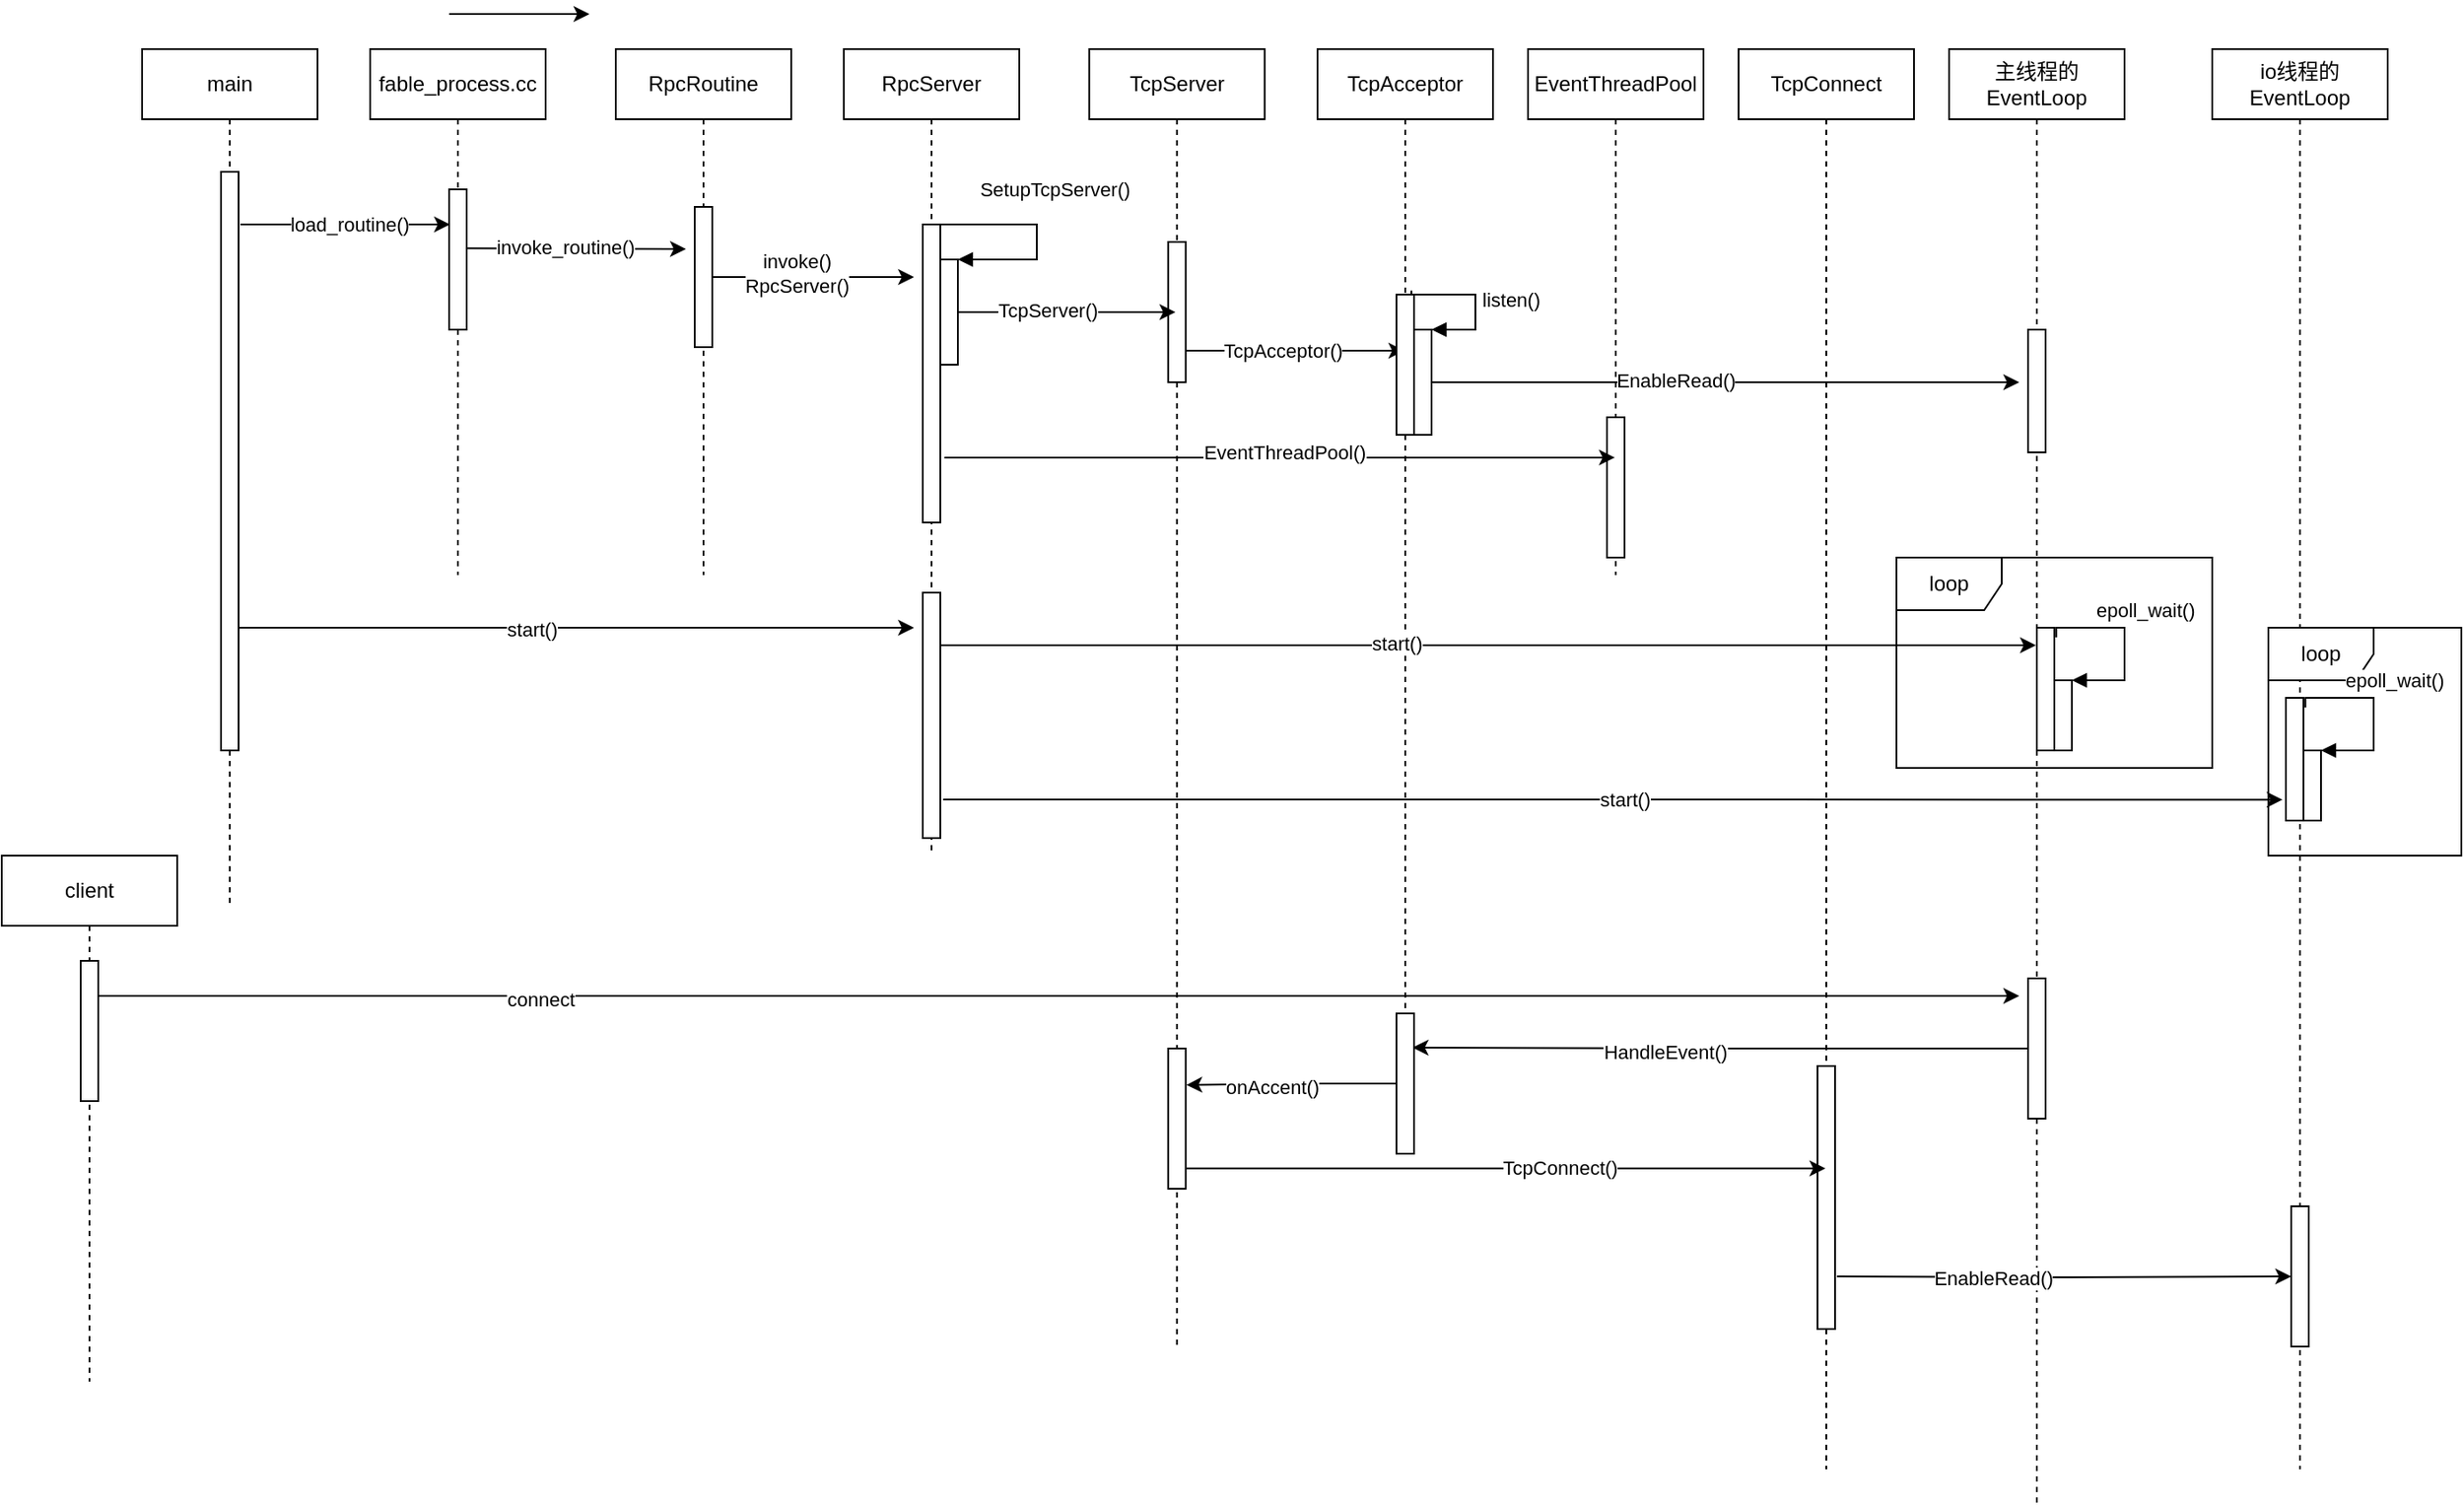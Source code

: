 <mxfile version="14.7.3" type="github">
  <diagram id="K7WP6P9cJXZIgH97iTgB" name="Page-1">
    <mxGraphModel dx="1718" dy="935" grid="1" gridSize="10" guides="1" tooltips="1" connect="1" arrows="1" fold="1" page="1" pageScale="1" pageWidth="2339" pageHeight="3300" math="0" shadow="0">
      <root>
        <mxCell id="0" />
        <mxCell id="1" parent="0" />
        <mxCell id="hd1mkYOsox17n5HaAeX6-1" value="main" style="shape=umlLifeline;perimeter=lifelinePerimeter;whiteSpace=wrap;html=1;container=1;collapsible=0;recursiveResize=0;outlineConnect=0;" vertex="1" parent="1">
          <mxGeometry x="80" y="60" width="100" height="490" as="geometry" />
        </mxCell>
        <mxCell id="hd1mkYOsox17n5HaAeX6-2" value="fable_process.cc" style="shape=umlLifeline;perimeter=lifelinePerimeter;whiteSpace=wrap;html=1;container=1;collapsible=0;recursiveResize=0;outlineConnect=0;" vertex="1" parent="1">
          <mxGeometry x="210" y="60" width="100" height="300" as="geometry" />
        </mxCell>
        <mxCell id="hd1mkYOsox17n5HaAeX6-4" value="" style="html=1;points=[];perimeter=orthogonalPerimeter;" vertex="1" parent="1">
          <mxGeometry x="125" y="130" width="10" height="330" as="geometry" />
        </mxCell>
        <mxCell id="hd1mkYOsox17n5HaAeX6-5" value="" style="html=1;points=[];perimeter=orthogonalPerimeter;" vertex="1" parent="1">
          <mxGeometry x="255" y="140" width="10" height="80" as="geometry" />
        </mxCell>
        <mxCell id="hd1mkYOsox17n5HaAeX6-6" value="" style="endArrow=classic;html=1;" edge="1" parent="1">
          <mxGeometry width="50" height="50" relative="1" as="geometry">
            <mxPoint x="136" y="160" as="sourcePoint" />
            <mxPoint x="255.5" y="160" as="targetPoint" />
            <Array as="points">
              <mxPoint x="176" y="160" />
            </Array>
          </mxGeometry>
        </mxCell>
        <mxCell id="hd1mkYOsox17n5HaAeX6-11" value="load_routine()" style="edgeLabel;html=1;align=center;verticalAlign=middle;resizable=0;points=[];" vertex="1" connectable="0" parent="hd1mkYOsox17n5HaAeX6-6">
          <mxGeometry x="0.038" relative="1" as="geometry">
            <mxPoint as="offset" />
          </mxGeometry>
        </mxCell>
        <mxCell id="hd1mkYOsox17n5HaAeX6-17" value="" style="endArrow=classic;html=1;" edge="1" parent="1">
          <mxGeometry width="50" height="50" relative="1" as="geometry">
            <mxPoint x="255" y="40" as="sourcePoint" />
            <mxPoint x="335" y="40" as="targetPoint" />
          </mxGeometry>
        </mxCell>
        <mxCell id="hd1mkYOsox17n5HaAeX6-18" value="" style="endArrow=classic;html=1;" edge="1" parent="1">
          <mxGeometry width="50" height="50" relative="1" as="geometry">
            <mxPoint x="265.0" y="173.66" as="sourcePoint" />
            <mxPoint x="390" y="174" as="targetPoint" />
          </mxGeometry>
        </mxCell>
        <mxCell id="hd1mkYOsox17n5HaAeX6-19" value="invoke_routine()" style="edgeLabel;html=1;align=center;verticalAlign=middle;resizable=0;points=[];" vertex="1" connectable="0" parent="hd1mkYOsox17n5HaAeX6-18">
          <mxGeometry x="-0.287" y="1" relative="1" as="geometry">
            <mxPoint x="11" as="offset" />
          </mxGeometry>
        </mxCell>
        <mxCell id="hd1mkYOsox17n5HaAeX6-21" value="RpcRoutine" style="shape=umlLifeline;perimeter=lifelinePerimeter;whiteSpace=wrap;html=1;container=1;collapsible=0;recursiveResize=0;outlineConnect=0;" vertex="1" parent="1">
          <mxGeometry x="350" y="60" width="100" height="300" as="geometry" />
        </mxCell>
        <mxCell id="hd1mkYOsox17n5HaAeX6-22" value="RpcServer" style="shape=umlLifeline;perimeter=lifelinePerimeter;whiteSpace=wrap;html=1;container=1;collapsible=0;recursiveResize=0;outlineConnect=0;" vertex="1" parent="1">
          <mxGeometry x="480" y="60" width="100" height="460" as="geometry" />
        </mxCell>
        <mxCell id="hd1mkYOsox17n5HaAeX6-26" style="edgeStyle=orthogonalEdgeStyle;rounded=0;orthogonalLoop=1;jettySize=auto;html=1;" edge="1" parent="1" source="hd1mkYOsox17n5HaAeX6-24">
          <mxGeometry relative="1" as="geometry">
            <mxPoint x="520" y="190" as="targetPoint" />
          </mxGeometry>
        </mxCell>
        <mxCell id="hd1mkYOsox17n5HaAeX6-28" value="invoke()&lt;br&gt;&lt;span style=&quot;font-size: 11px&quot;&gt;RpcServer()&lt;/span&gt;" style="edgeLabel;html=1;align=center;verticalAlign=middle;resizable=0;points=[];" vertex="1" connectable="0" parent="hd1mkYOsox17n5HaAeX6-26">
          <mxGeometry x="-0.196" y="1" relative="1" as="geometry">
            <mxPoint x="1" y="-1" as="offset" />
          </mxGeometry>
        </mxCell>
        <mxCell id="hd1mkYOsox17n5HaAeX6-24" value="" style="html=1;points=[];perimeter=orthogonalPerimeter;" vertex="1" parent="1">
          <mxGeometry x="395" y="150" width="10" height="80" as="geometry" />
        </mxCell>
        <mxCell id="hd1mkYOsox17n5HaAeX6-25" value="" style="html=1;points=[];perimeter=orthogonalPerimeter;" vertex="1" parent="1">
          <mxGeometry x="525" y="160" width="10" height="170" as="geometry" />
        </mxCell>
        <mxCell id="hd1mkYOsox17n5HaAeX6-31" value="TcpServer" style="shape=umlLifeline;perimeter=lifelinePerimeter;whiteSpace=wrap;html=1;container=1;collapsible=0;recursiveResize=0;outlineConnect=0;" vertex="1" parent="1">
          <mxGeometry x="619.86" y="60" width="100" height="740" as="geometry" />
        </mxCell>
        <mxCell id="hd1mkYOsox17n5HaAeX6-42" style="edgeStyle=orthogonalEdgeStyle;rounded=0;orthogonalLoop=1;jettySize=auto;html=1;" edge="1" parent="1">
          <mxGeometry relative="1" as="geometry">
            <mxPoint x="674.86" y="232" as="sourcePoint" />
            <mxPoint x="799.5" y="232" as="targetPoint" />
          </mxGeometry>
        </mxCell>
        <mxCell id="hd1mkYOsox17n5HaAeX6-43" value="TcpAcceptor()" style="edgeLabel;html=1;align=center;verticalAlign=middle;resizable=0;points=[];" vertex="1" connectable="0" parent="hd1mkYOsox17n5HaAeX6-42">
          <mxGeometry x="-0.319" y="-2" relative="1" as="geometry">
            <mxPoint x="12" y="-2" as="offset" />
          </mxGeometry>
        </mxCell>
        <mxCell id="hd1mkYOsox17n5HaAeX6-32" value="" style="html=1;points=[];perimeter=orthogonalPerimeter;" vertex="1" parent="1">
          <mxGeometry x="664.86" y="170" width="10" height="80" as="geometry" />
        </mxCell>
        <mxCell id="hd1mkYOsox17n5HaAeX6-37" style="edgeStyle=orthogonalEdgeStyle;rounded=0;orthogonalLoop=1;jettySize=auto;html=1;" edge="1" parent="1" source="hd1mkYOsox17n5HaAeX6-35">
          <mxGeometry relative="1" as="geometry">
            <mxPoint x="669" y="210" as="targetPoint" />
          </mxGeometry>
        </mxCell>
        <mxCell id="hd1mkYOsox17n5HaAeX6-38" value="TcpServer()" style="edgeLabel;html=1;align=center;verticalAlign=middle;resizable=0;points=[];" vertex="1" connectable="0" parent="hd1mkYOsox17n5HaAeX6-37">
          <mxGeometry x="-0.192" y="1" relative="1" as="geometry">
            <mxPoint as="offset" />
          </mxGeometry>
        </mxCell>
        <mxCell id="hd1mkYOsox17n5HaAeX6-35" value="" style="html=1;points=[];perimeter=orthogonalPerimeter;" vertex="1" parent="1">
          <mxGeometry x="535" y="180" width="10" height="60" as="geometry" />
        </mxCell>
        <mxCell id="hd1mkYOsox17n5HaAeX6-36" value="" style="edgeStyle=orthogonalEdgeStyle;html=1;align=left;spacingLeft=2;endArrow=block;rounded=0;entryX=1;entryY=0;" edge="1" target="hd1mkYOsox17n5HaAeX6-35" parent="1" source="hd1mkYOsox17n5HaAeX6-22">
          <mxGeometry relative="1" as="geometry">
            <mxPoint x="540" y="160" as="sourcePoint" />
            <Array as="points">
              <mxPoint x="590" y="160" />
              <mxPoint x="590" y="180" />
            </Array>
          </mxGeometry>
        </mxCell>
        <mxCell id="hd1mkYOsox17n5HaAeX6-39" value="SetupTcpServer()" style="edgeLabel;html=1;align=center;verticalAlign=middle;resizable=0;points=[];" vertex="1" connectable="0" parent="hd1mkYOsox17n5HaAeX6-36">
          <mxGeometry x="-0.263" y="-3" relative="1" as="geometry">
            <mxPoint x="24" y="-23" as="offset" />
          </mxGeometry>
        </mxCell>
        <mxCell id="hd1mkYOsox17n5HaAeX6-40" value="TcpAcceptor" style="shape=umlLifeline;perimeter=lifelinePerimeter;whiteSpace=wrap;html=1;container=1;collapsible=0;recursiveResize=0;outlineConnect=0;" vertex="1" parent="1">
          <mxGeometry x="750" y="60" width="100" height="620" as="geometry" />
        </mxCell>
        <mxCell id="hd1mkYOsox17n5HaAeX6-41" value="" style="html=1;points=[];perimeter=orthogonalPerimeter;" vertex="1" parent="hd1mkYOsox17n5HaAeX6-40">
          <mxGeometry x="45" y="140" width="10" height="80" as="geometry" />
        </mxCell>
        <mxCell id="hd1mkYOsox17n5HaAeX6-45" value="" style="html=1;points=[];perimeter=orthogonalPerimeter;" vertex="1" parent="hd1mkYOsox17n5HaAeX6-40">
          <mxGeometry x="55" y="160" width="10" height="60" as="geometry" />
        </mxCell>
        <mxCell id="hd1mkYOsox17n5HaAeX6-46" value="listen()" style="edgeStyle=orthogonalEdgeStyle;html=1;align=left;spacingLeft=2;endArrow=block;rounded=0;entryX=1;entryY=0;exitX=0.852;exitY=-0.028;exitDx=0;exitDy=0;exitPerimeter=0;" edge="1" target="hd1mkYOsox17n5HaAeX6-45" parent="hd1mkYOsox17n5HaAeX6-40" source="hd1mkYOsox17n5HaAeX6-41">
          <mxGeometry relative="1" as="geometry">
            <mxPoint x="60" y="140" as="sourcePoint" />
            <Array as="points">
              <mxPoint x="54" y="140" />
              <mxPoint x="90" y="140" />
              <mxPoint x="90" y="160" />
            </Array>
          </mxGeometry>
        </mxCell>
        <mxCell id="hd1mkYOsox17n5HaAeX6-44" value="主线程的EventLoop" style="shape=umlLifeline;perimeter=lifelinePerimeter;whiteSpace=wrap;html=1;container=1;collapsible=0;recursiveResize=0;outlineConnect=0;" vertex="1" parent="1">
          <mxGeometry x="1110" y="60" width="100" height="830" as="geometry" />
        </mxCell>
        <mxCell id="hd1mkYOsox17n5HaAeX6-47" style="edgeStyle=orthogonalEdgeStyle;rounded=0;orthogonalLoop=1;jettySize=auto;html=1;" edge="1" parent="1" source="hd1mkYOsox17n5HaAeX6-45">
          <mxGeometry relative="1" as="geometry">
            <mxPoint x="1150" y="250" as="targetPoint" />
          </mxGeometry>
        </mxCell>
        <mxCell id="hd1mkYOsox17n5HaAeX6-48" value="EnableRead()" style="edgeLabel;html=1;align=center;verticalAlign=middle;resizable=0;points=[];" vertex="1" connectable="0" parent="hd1mkYOsox17n5HaAeX6-47">
          <mxGeometry x="-0.171" y="1" relative="1" as="geometry">
            <mxPoint as="offset" />
          </mxGeometry>
        </mxCell>
        <mxCell id="hd1mkYOsox17n5HaAeX6-49" value="" style="html=1;points=[];perimeter=orthogonalPerimeter;" vertex="1" parent="1">
          <mxGeometry x="1155" y="220" width="10" height="70" as="geometry" />
        </mxCell>
        <mxCell id="hd1mkYOsox17n5HaAeX6-50" value="EventThreadPool" style="shape=umlLifeline;perimeter=lifelinePerimeter;whiteSpace=wrap;html=1;container=1;collapsible=0;recursiveResize=0;outlineConnect=0;" vertex="1" parent="1">
          <mxGeometry x="870" y="60" width="100" height="300" as="geometry" />
        </mxCell>
        <mxCell id="hd1mkYOsox17n5HaAeX6-54" value="" style="html=1;points=[];perimeter=orthogonalPerimeter;" vertex="1" parent="hd1mkYOsox17n5HaAeX6-50">
          <mxGeometry x="45" y="210" width="10" height="80" as="geometry" />
        </mxCell>
        <mxCell id="hd1mkYOsox17n5HaAeX6-53" value="" style="endArrow=classic;html=1;exitX=1.231;exitY=0.782;exitDx=0;exitDy=0;exitPerimeter=0;" edge="1" parent="1" source="hd1mkYOsox17n5HaAeX6-25" target="hd1mkYOsox17n5HaAeX6-50">
          <mxGeometry width="50" height="50" relative="1" as="geometry">
            <mxPoint x="590" y="420" as="sourcePoint" />
            <mxPoint x="640" y="370" as="targetPoint" />
          </mxGeometry>
        </mxCell>
        <mxCell id="hd1mkYOsox17n5HaAeX6-55" value="EventThreadPool()" style="edgeLabel;html=1;align=center;verticalAlign=middle;resizable=0;points=[];" vertex="1" connectable="0" parent="hd1mkYOsox17n5HaAeX6-53">
          <mxGeometry x="-0.083" y="-1" relative="1" as="geometry">
            <mxPoint x="18" y="-4" as="offset" />
          </mxGeometry>
        </mxCell>
        <mxCell id="hd1mkYOsox17n5HaAeX6-58" value="" style="endArrow=classic;html=1;" edge="1" parent="1">
          <mxGeometry width="50" height="50" relative="1" as="geometry">
            <mxPoint x="135.0" y="390" as="sourcePoint" />
            <mxPoint x="520" y="390" as="targetPoint" />
          </mxGeometry>
        </mxCell>
        <mxCell id="hd1mkYOsox17n5HaAeX6-59" value="start()" style="edgeLabel;html=1;align=center;verticalAlign=middle;resizable=0;points=[];" vertex="1" connectable="0" parent="hd1mkYOsox17n5HaAeX6-58">
          <mxGeometry x="-0.135" y="-1" relative="1" as="geometry">
            <mxPoint as="offset" />
          </mxGeometry>
        </mxCell>
        <mxCell id="hd1mkYOsox17n5HaAeX6-60" value="" style="html=1;points=[];perimeter=orthogonalPerimeter;" vertex="1" parent="1">
          <mxGeometry x="525" y="370" width="10" height="140" as="geometry" />
        </mxCell>
        <mxCell id="hd1mkYOsox17n5HaAeX6-63" value="io线程的EventLoop" style="shape=umlLifeline;perimeter=lifelinePerimeter;whiteSpace=wrap;html=1;container=1;collapsible=0;recursiveResize=0;outlineConnect=0;" vertex="1" parent="1">
          <mxGeometry x="1260" y="60" width="100" height="810" as="geometry" />
        </mxCell>
        <mxCell id="hd1mkYOsox17n5HaAeX6-64" value="" style="endArrow=classic;html=1;entryX=-0.193;entryY=0.83;entryDx=0;entryDy=0;entryPerimeter=0;exitX=1.162;exitY=0.843;exitDx=0;exitDy=0;exitPerimeter=0;" edge="1" parent="1" source="hd1mkYOsox17n5HaAeX6-60" target="hd1mkYOsox17n5HaAeX6-77">
          <mxGeometry width="50" height="50" relative="1" as="geometry">
            <mxPoint x="535" y="480" as="sourcePoint" />
            <mxPoint x="1305" y="440" as="targetPoint" />
            <Array as="points">
              <mxPoint x="650" y="488" />
            </Array>
          </mxGeometry>
        </mxCell>
        <mxCell id="hd1mkYOsox17n5HaAeX6-66" value="start()" style="edgeLabel;html=1;align=center;verticalAlign=middle;resizable=0;points=[];" vertex="1" connectable="0" parent="hd1mkYOsox17n5HaAeX6-64">
          <mxGeometry x="-0.227" y="-3" relative="1" as="geometry">
            <mxPoint x="93" y="-3" as="offset" />
          </mxGeometry>
        </mxCell>
        <mxCell id="hd1mkYOsox17n5HaAeX6-68" value="" style="endArrow=classic;html=1;" edge="1" parent="1" target="hd1mkYOsox17n5HaAeX6-44">
          <mxGeometry width="50" height="50" relative="1" as="geometry">
            <mxPoint x="535.0" y="400" as="sourcePoint" />
            <mxPoint x="615.0" y="400" as="targetPoint" />
          </mxGeometry>
        </mxCell>
        <mxCell id="hd1mkYOsox17n5HaAeX6-69" value="start()" style="edgeLabel;html=1;align=center;verticalAlign=middle;resizable=0;points=[];" vertex="1" connectable="0" parent="hd1mkYOsox17n5HaAeX6-68">
          <mxGeometry x="0.361" y="1" relative="1" as="geometry">
            <mxPoint x="-165" as="offset" />
          </mxGeometry>
        </mxCell>
        <mxCell id="hd1mkYOsox17n5HaAeX6-70" value="loop" style="shape=umlFrame;whiteSpace=wrap;html=1;" vertex="1" parent="1">
          <mxGeometry x="1080" y="350" width="180" height="120" as="geometry" />
        </mxCell>
        <mxCell id="hd1mkYOsox17n5HaAeX6-71" value="" style="html=1;points=[];perimeter=orthogonalPerimeter;" vertex="1" parent="1">
          <mxGeometry x="1170" y="420" width="10" height="40" as="geometry" />
        </mxCell>
        <mxCell id="hd1mkYOsox17n5HaAeX6-72" value="epoll_wait()" style="edgeStyle=orthogonalEdgeStyle;html=1;align=left;spacingLeft=2;endArrow=block;rounded=0;entryX=1;entryY=0;exitX=1.11;exitY=0.079;exitDx=0;exitDy=0;exitPerimeter=0;" edge="1" target="hd1mkYOsox17n5HaAeX6-71" parent="1" source="hd1mkYOsox17n5HaAeX6-73">
          <mxGeometry x="-0.532" y="10" relative="1" as="geometry">
            <mxPoint x="1179.97" y="390" as="sourcePoint" />
            <Array as="points">
              <mxPoint x="1171" y="390" />
              <mxPoint x="1210" y="390" />
              <mxPoint x="1210" y="420" />
            </Array>
            <mxPoint as="offset" />
          </mxGeometry>
        </mxCell>
        <mxCell id="hd1mkYOsox17n5HaAeX6-73" value="" style="html=1;points=[];perimeter=orthogonalPerimeter;" vertex="1" parent="1">
          <mxGeometry x="1160" y="390" width="10" height="70" as="geometry" />
        </mxCell>
        <mxCell id="hd1mkYOsox17n5HaAeX6-74" value="loop" style="shape=umlFrame;whiteSpace=wrap;html=1;" vertex="1" parent="1">
          <mxGeometry x="1292" y="390" width="110" height="130" as="geometry" />
        </mxCell>
        <mxCell id="hd1mkYOsox17n5HaAeX6-75" value="" style="html=1;points=[];perimeter=orthogonalPerimeter;" vertex="1" parent="1">
          <mxGeometry x="1312" y="460" width="10" height="40" as="geometry" />
        </mxCell>
        <mxCell id="hd1mkYOsox17n5HaAeX6-76" value="epoll_wait()" style="edgeStyle=orthogonalEdgeStyle;html=1;align=left;spacingLeft=2;endArrow=block;rounded=0;entryX=1;entryY=0;exitX=1.11;exitY=0.079;exitDx=0;exitDy=0;exitPerimeter=0;" edge="1" parent="1" source="hd1mkYOsox17n5HaAeX6-77" target="hd1mkYOsox17n5HaAeX6-75">
          <mxGeometry x="-0.532" y="10" relative="1" as="geometry">
            <mxPoint x="1321.97" y="430" as="sourcePoint" />
            <Array as="points">
              <mxPoint x="1313" y="430" />
              <mxPoint x="1352" y="430" />
              <mxPoint x="1352" y="460" />
            </Array>
            <mxPoint as="offset" />
          </mxGeometry>
        </mxCell>
        <mxCell id="hd1mkYOsox17n5HaAeX6-77" value="" style="html=1;points=[];perimeter=orthogonalPerimeter;" vertex="1" parent="1">
          <mxGeometry x="1302" y="430" width="10" height="70" as="geometry" />
        </mxCell>
        <mxCell id="hd1mkYOsox17n5HaAeX6-79" value="client" style="shape=umlLifeline;perimeter=lifelinePerimeter;whiteSpace=wrap;html=1;container=1;collapsible=0;recursiveResize=0;outlineConnect=0;" vertex="1" parent="1">
          <mxGeometry y="520" width="100" height="300" as="geometry" />
        </mxCell>
        <mxCell id="hd1mkYOsox17n5HaAeX6-80" value="" style="endArrow=classic;html=1;" edge="1" parent="1" source="hd1mkYOsox17n5HaAeX6-79">
          <mxGeometry width="50" height="50" relative="1" as="geometry">
            <mxPoint x="350.0" y="560" as="sourcePoint" />
            <mxPoint x="1150" y="600" as="targetPoint" />
            <Array as="points">
              <mxPoint x="80" y="600" />
            </Array>
          </mxGeometry>
        </mxCell>
        <mxCell id="hd1mkYOsox17n5HaAeX6-83" value="connect" style="edgeLabel;html=1;align=center;verticalAlign=middle;resizable=0;points=[];" vertex="1" connectable="0" parent="hd1mkYOsox17n5HaAeX6-80">
          <mxGeometry x="-0.534" y="-2" relative="1" as="geometry">
            <mxPoint as="offset" />
          </mxGeometry>
        </mxCell>
        <mxCell id="hd1mkYOsox17n5HaAeX6-82" value="" style="html=1;points=[];perimeter=orthogonalPerimeter;" vertex="1" parent="1">
          <mxGeometry x="45.0" y="580" width="10" height="80" as="geometry" />
        </mxCell>
        <mxCell id="hd1mkYOsox17n5HaAeX6-87" style="edgeStyle=orthogonalEdgeStyle;rounded=0;orthogonalLoop=1;jettySize=auto;html=1;entryX=0.921;entryY=0.243;entryDx=0;entryDy=0;entryPerimeter=0;" edge="1" parent="1" source="hd1mkYOsox17n5HaAeX6-84" target="hd1mkYOsox17n5HaAeX6-86">
          <mxGeometry relative="1" as="geometry" />
        </mxCell>
        <mxCell id="hd1mkYOsox17n5HaAeX6-88" value="HandleEvent()" style="edgeLabel;html=1;align=center;verticalAlign=middle;resizable=0;points=[];" vertex="1" connectable="0" parent="hd1mkYOsox17n5HaAeX6-87">
          <mxGeometry x="0.184" y="2" relative="1" as="geometry">
            <mxPoint as="offset" />
          </mxGeometry>
        </mxCell>
        <mxCell id="hd1mkYOsox17n5HaAeX6-84" value="" style="html=1;points=[];perimeter=orthogonalPerimeter;" vertex="1" parent="1">
          <mxGeometry x="1155" y="590" width="10" height="80" as="geometry" />
        </mxCell>
        <mxCell id="hd1mkYOsox17n5HaAeX6-92" style="edgeStyle=orthogonalEdgeStyle;rounded=0;orthogonalLoop=1;jettySize=auto;html=1;entryX=1.038;entryY=0.26;entryDx=0;entryDy=0;entryPerimeter=0;" edge="1" parent="1" source="hd1mkYOsox17n5HaAeX6-86" target="hd1mkYOsox17n5HaAeX6-90">
          <mxGeometry relative="1" as="geometry" />
        </mxCell>
        <mxCell id="hd1mkYOsox17n5HaAeX6-93" value="onAccent()" style="edgeLabel;html=1;align=center;verticalAlign=middle;resizable=0;points=[];" vertex="1" connectable="0" parent="hd1mkYOsox17n5HaAeX6-92">
          <mxGeometry x="0.199" y="1" relative="1" as="geometry">
            <mxPoint as="offset" />
          </mxGeometry>
        </mxCell>
        <mxCell id="hd1mkYOsox17n5HaAeX6-86" value="" style="html=1;points=[];perimeter=orthogonalPerimeter;" vertex="1" parent="1">
          <mxGeometry x="795" y="610" width="10" height="80" as="geometry" />
        </mxCell>
        <mxCell id="hd1mkYOsox17n5HaAeX6-90" value="" style="html=1;points=[];perimeter=orthogonalPerimeter;" vertex="1" parent="1">
          <mxGeometry x="664.86" y="630" width="10" height="80" as="geometry" />
        </mxCell>
        <mxCell id="hd1mkYOsox17n5HaAeX6-94" value="TcpConnect" style="shape=umlLifeline;perimeter=lifelinePerimeter;whiteSpace=wrap;html=1;container=1;collapsible=0;recursiveResize=0;outlineConnect=0;" vertex="1" parent="1">
          <mxGeometry x="990" y="60" width="100" height="810" as="geometry" />
        </mxCell>
        <mxCell id="hd1mkYOsox17n5HaAeX6-101" style="edgeStyle=orthogonalEdgeStyle;rounded=0;orthogonalLoop=1;jettySize=auto;html=1;" edge="1" parent="1" target="hd1mkYOsox17n5HaAeX6-100">
          <mxGeometry relative="1" as="geometry">
            <mxPoint x="1046" y="760" as="sourcePoint" />
          </mxGeometry>
        </mxCell>
        <mxCell id="hd1mkYOsox17n5HaAeX6-102" value="EnableRead()" style="edgeLabel;html=1;align=center;verticalAlign=middle;resizable=0;points=[];" vertex="1" connectable="0" parent="hd1mkYOsox17n5HaAeX6-101">
          <mxGeometry x="-0.316" relative="1" as="geometry">
            <mxPoint as="offset" />
          </mxGeometry>
        </mxCell>
        <mxCell id="hd1mkYOsox17n5HaAeX6-95" value="" style="html=1;points=[];perimeter=orthogonalPerimeter;" vertex="1" parent="1">
          <mxGeometry x="1035" y="640" width="10" height="150" as="geometry" />
        </mxCell>
        <mxCell id="hd1mkYOsox17n5HaAeX6-96" value="" style="endArrow=classic;html=1;exitX=1.038;exitY=0.855;exitDx=0;exitDy=0;exitPerimeter=0;" edge="1" parent="1" source="hd1mkYOsox17n5HaAeX6-90" target="hd1mkYOsox17n5HaAeX6-94">
          <mxGeometry width="50" height="50" relative="1" as="geometry">
            <mxPoint x="690" y="690" as="sourcePoint" />
            <mxPoint x="740" y="640" as="targetPoint" />
          </mxGeometry>
        </mxCell>
        <mxCell id="hd1mkYOsox17n5HaAeX6-97" value="Text" style="edgeLabel;html=1;align=center;verticalAlign=middle;resizable=0;points=[];" vertex="1" connectable="0" parent="hd1mkYOsox17n5HaAeX6-96">
          <mxGeometry x="0.155" relative="1" as="geometry">
            <mxPoint as="offset" />
          </mxGeometry>
        </mxCell>
        <mxCell id="hd1mkYOsox17n5HaAeX6-98" value="TcpConnect()" style="edgeLabel;html=1;align=center;verticalAlign=middle;resizable=0;points=[];" vertex="1" connectable="0" parent="hd1mkYOsox17n5HaAeX6-96">
          <mxGeometry x="0.17" y="1" relative="1" as="geometry">
            <mxPoint as="offset" />
          </mxGeometry>
        </mxCell>
        <mxCell id="hd1mkYOsox17n5HaAeX6-100" value="" style="html=1;points=[];perimeter=orthogonalPerimeter;" vertex="1" parent="1">
          <mxGeometry x="1305" y="720" width="10" height="80" as="geometry" />
        </mxCell>
      </root>
    </mxGraphModel>
  </diagram>
</mxfile>
